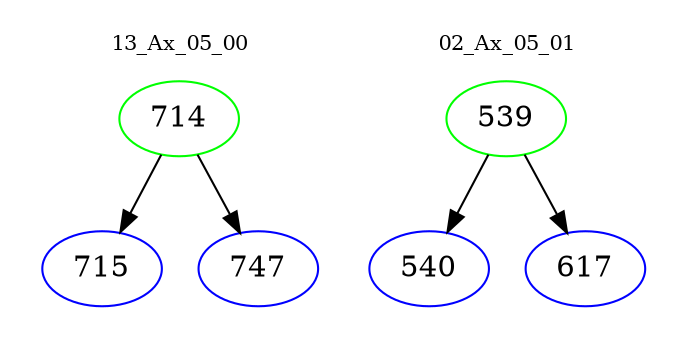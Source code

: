 digraph{
subgraph cluster_0 {
color = white
label = "13_Ax_05_00";
fontsize=10;
T0_714 [label="714", color="green"]
T0_714 -> T0_715 [color="black"]
T0_715 [label="715", color="blue"]
T0_714 -> T0_747 [color="black"]
T0_747 [label="747", color="blue"]
}
subgraph cluster_1 {
color = white
label = "02_Ax_05_01";
fontsize=10;
T1_539 [label="539", color="green"]
T1_539 -> T1_540 [color="black"]
T1_540 [label="540", color="blue"]
T1_539 -> T1_617 [color="black"]
T1_617 [label="617", color="blue"]
}
}
